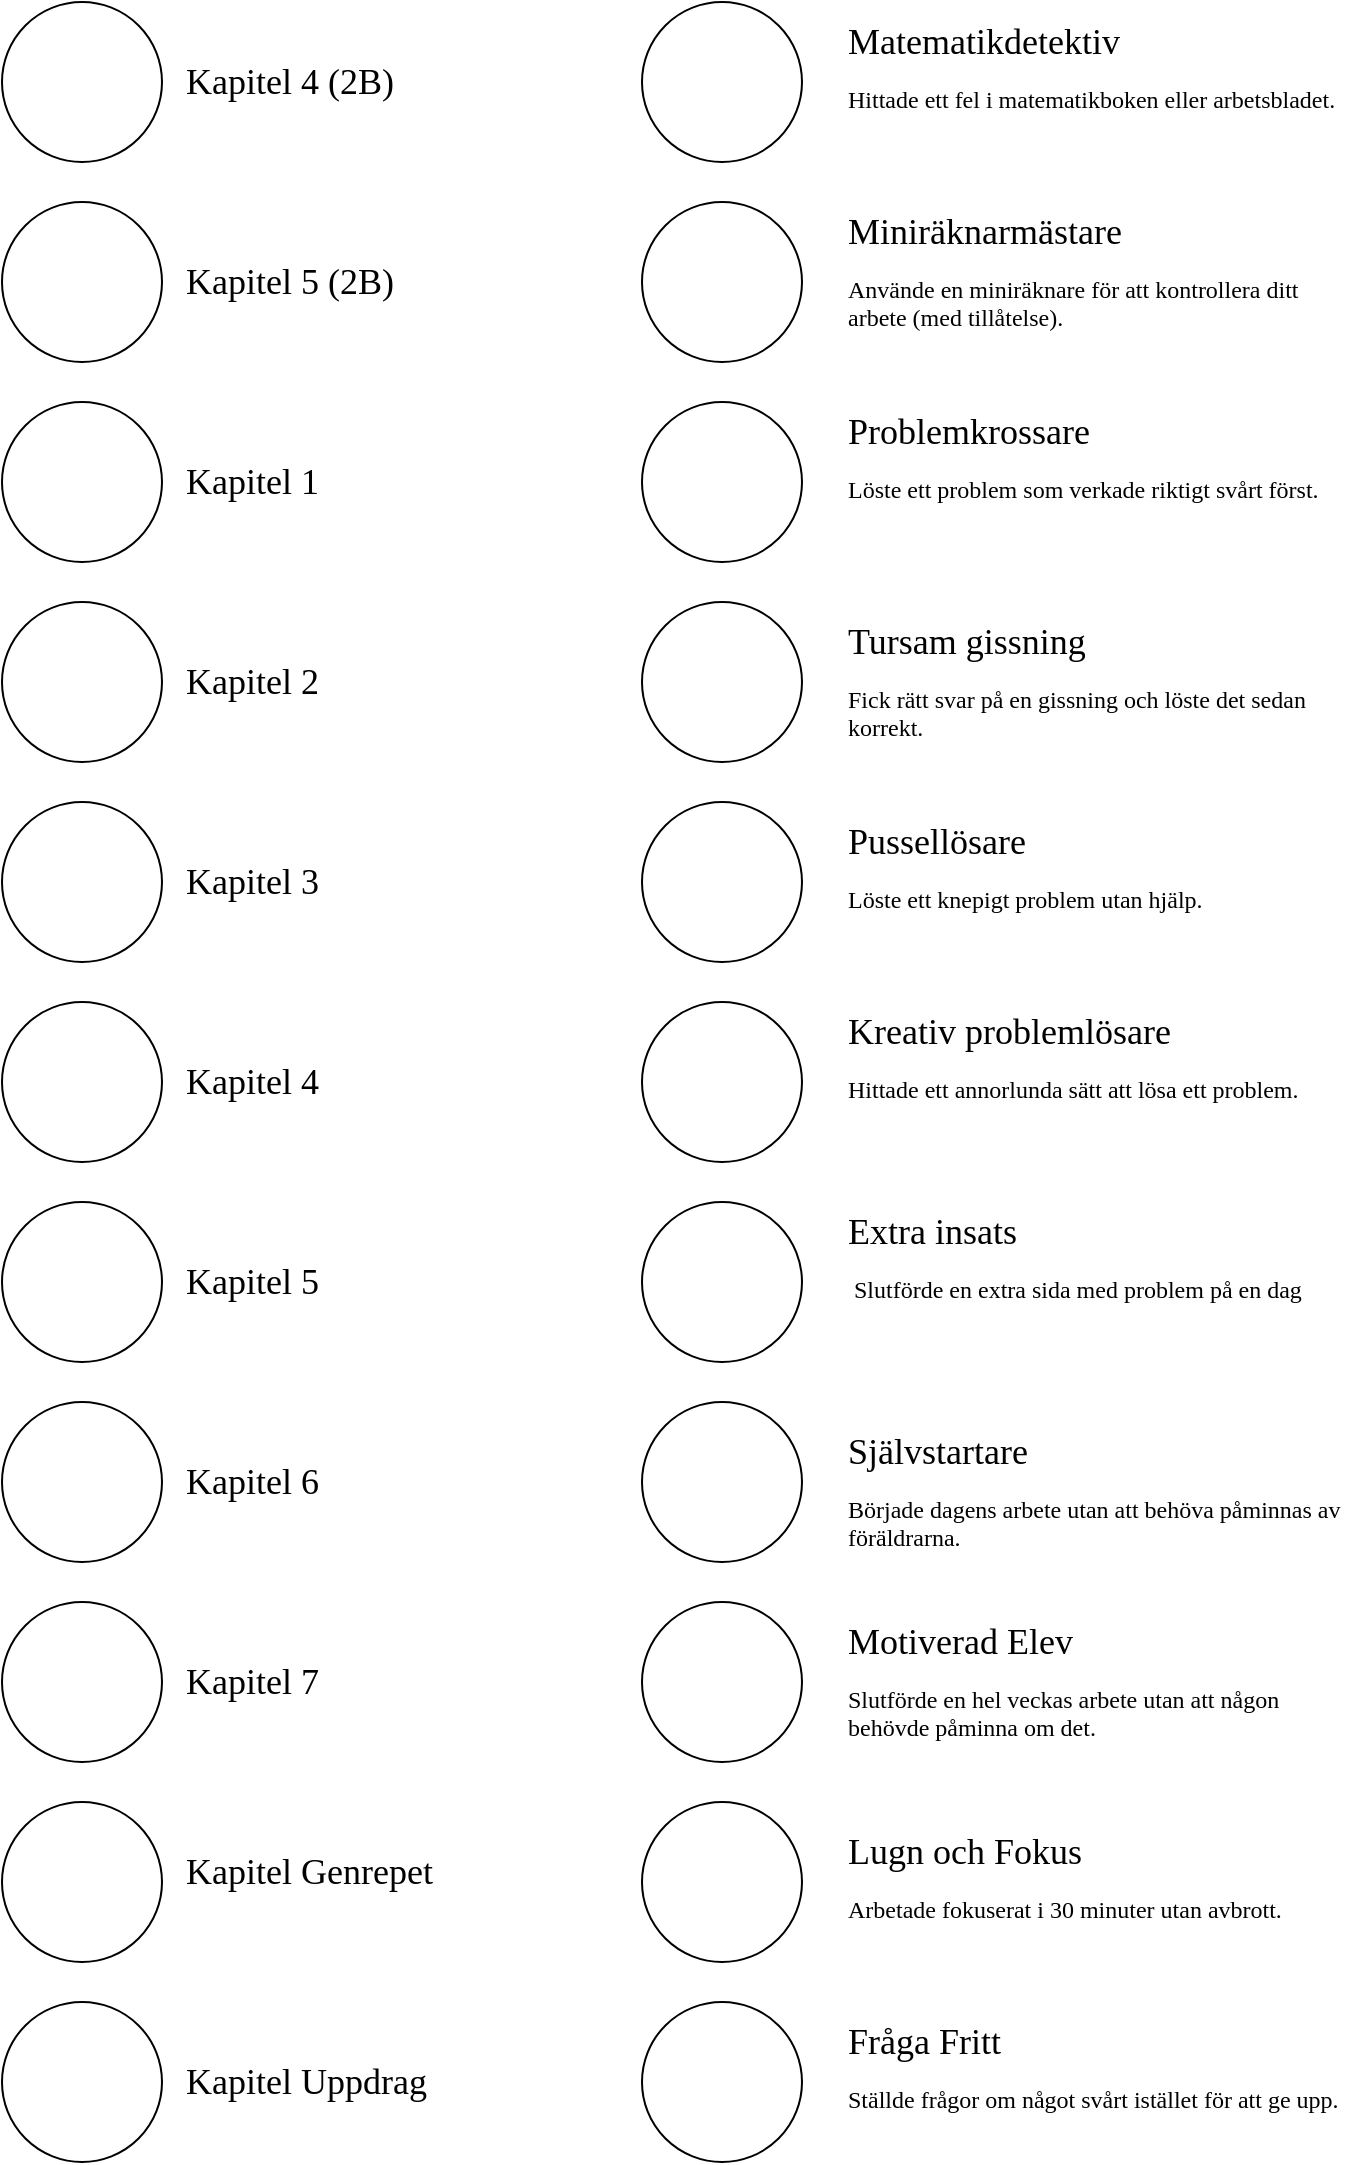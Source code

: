 <mxfile version="24.7.8">
  <diagram name="Page-1" id="vUajI5pDDpHhyEbEt2M-">
    <mxGraphModel dx="1728" dy="865" grid="1" gridSize="10" guides="1" tooltips="1" connect="1" arrows="1" fold="1" page="1" pageScale="1" pageWidth="827" pageHeight="1169" math="0" shadow="0">
      <root>
        <mxCell id="0" />
        <mxCell id="1" parent="0" />
        <mxCell id="l0hJV1KPmtoJcpVpHHSA-1" value="" style="ellipse;whiteSpace=wrap;html=1;aspect=fixed;" vertex="1" parent="1">
          <mxGeometry x="39" y="240" width="80" height="80" as="geometry" />
        </mxCell>
        <mxCell id="l0hJV1KPmtoJcpVpHHSA-2" value="Kapitel 1" style="text;html=1;align=left;verticalAlign=middle;whiteSpace=wrap;rounded=0;fontFamily=Comic Sans MS;fontSize=18;" vertex="1" parent="1">
          <mxGeometry x="129" y="265" width="230" height="30" as="geometry" />
        </mxCell>
        <mxCell id="l0hJV1KPmtoJcpVpHHSA-5" value="" style="ellipse;whiteSpace=wrap;html=1;aspect=fixed;" vertex="1" parent="1">
          <mxGeometry x="39" y="340" width="80" height="80" as="geometry" />
        </mxCell>
        <mxCell id="l0hJV1KPmtoJcpVpHHSA-6" value="Kapitel 2" style="text;html=1;align=left;verticalAlign=middle;whiteSpace=wrap;rounded=0;fontFamily=Comic Sans MS;fontSize=18;" vertex="1" parent="1">
          <mxGeometry x="129" y="365" width="230" height="30" as="geometry" />
        </mxCell>
        <mxCell id="l0hJV1KPmtoJcpVpHHSA-8" value="" style="ellipse;whiteSpace=wrap;html=1;aspect=fixed;" vertex="1" parent="1">
          <mxGeometry x="39" y="440" width="80" height="80" as="geometry" />
        </mxCell>
        <mxCell id="l0hJV1KPmtoJcpVpHHSA-9" value="Kapitel 3" style="text;html=1;align=left;verticalAlign=middle;whiteSpace=wrap;rounded=0;fontFamily=Comic Sans MS;fontSize=18;" vertex="1" parent="1">
          <mxGeometry x="129" y="465" width="230" height="30" as="geometry" />
        </mxCell>
        <mxCell id="l0hJV1KPmtoJcpVpHHSA-11" value="" style="ellipse;whiteSpace=wrap;html=1;aspect=fixed;" vertex="1" parent="1">
          <mxGeometry x="39" y="540" width="80" height="80" as="geometry" />
        </mxCell>
        <mxCell id="l0hJV1KPmtoJcpVpHHSA-12" value="Kapitel 4" style="text;html=1;align=left;verticalAlign=middle;whiteSpace=wrap;rounded=0;fontFamily=Comic Sans MS;fontSize=18;" vertex="1" parent="1">
          <mxGeometry x="129" y="565" width="230" height="30" as="geometry" />
        </mxCell>
        <mxCell id="l0hJV1KPmtoJcpVpHHSA-14" value="" style="ellipse;whiteSpace=wrap;html=1;aspect=fixed;" vertex="1" parent="1">
          <mxGeometry x="39" y="640" width="80" height="80" as="geometry" />
        </mxCell>
        <mxCell id="l0hJV1KPmtoJcpVpHHSA-15" value="Kapitel 5" style="text;html=1;align=left;verticalAlign=middle;whiteSpace=wrap;rounded=0;fontFamily=Comic Sans MS;fontSize=18;" vertex="1" parent="1">
          <mxGeometry x="129" y="665" width="230" height="30" as="geometry" />
        </mxCell>
        <mxCell id="l0hJV1KPmtoJcpVpHHSA-17" value="" style="ellipse;whiteSpace=wrap;html=1;aspect=fixed;" vertex="1" parent="1">
          <mxGeometry x="359" y="40" width="80" height="80" as="geometry" />
        </mxCell>
        <mxCell id="l0hJV1KPmtoJcpVpHHSA-18" value="Matematikdetektiv" style="text;html=1;align=left;verticalAlign=middle;whiteSpace=wrap;rounded=0;fontFamily=Comic Sans MS;fontSize=18;" vertex="1" parent="1">
          <mxGeometry x="460" y="45" width="230" height="30" as="geometry" />
        </mxCell>
        <mxCell id="l0hJV1KPmtoJcpVpHHSA-19" value="Hittade ett fel i matematikboken eller arbetsbladet." style="text;whiteSpace=wrap;html=1;fontFamily=Comic Sans MS;" vertex="1" parent="1">
          <mxGeometry x="460" y="75" width="250" height="40" as="geometry" />
        </mxCell>
        <mxCell id="l0hJV1KPmtoJcpVpHHSA-20" value="" style="ellipse;whiteSpace=wrap;html=1;aspect=fixed;" vertex="1" parent="1">
          <mxGeometry x="359" y="140" width="80" height="80" as="geometry" />
        </mxCell>
        <mxCell id="l0hJV1KPmtoJcpVpHHSA-21" value="Miniräknarmästare" style="text;html=1;align=left;verticalAlign=middle;whiteSpace=wrap;rounded=0;fontFamily=Comic Sans MS;fontSize=18;" vertex="1" parent="1">
          <mxGeometry x="460" y="140" width="230" height="30" as="geometry" />
        </mxCell>
        <mxCell id="l0hJV1KPmtoJcpVpHHSA-22" value="Använde en miniräknare för att kontrollera ditt arbete (med tillåtelse)." style="text;whiteSpace=wrap;html=1;fontFamily=Comic Sans MS;" vertex="1" parent="1">
          <mxGeometry x="460" y="170" width="250" height="40" as="geometry" />
        </mxCell>
        <mxCell id="l0hJV1KPmtoJcpVpHHSA-23" value="" style="ellipse;whiteSpace=wrap;html=1;aspect=fixed;" vertex="1" parent="1">
          <mxGeometry x="359" y="240" width="80" height="80" as="geometry" />
        </mxCell>
        <mxCell id="l0hJV1KPmtoJcpVpHHSA-24" value="Problemkrossare" style="text;html=1;align=left;verticalAlign=middle;whiteSpace=wrap;rounded=0;fontFamily=Comic Sans MS;fontSize=18;" vertex="1" parent="1">
          <mxGeometry x="460" y="240" width="230" height="30" as="geometry" />
        </mxCell>
        <mxCell id="l0hJV1KPmtoJcpVpHHSA-25" value="Löste ett problem som verkade riktigt svårt först." style="text;whiteSpace=wrap;html=1;fontFamily=Comic Sans MS;" vertex="1" parent="1">
          <mxGeometry x="460" y="270" width="250" height="40" as="geometry" />
        </mxCell>
        <mxCell id="l0hJV1KPmtoJcpVpHHSA-26" value="" style="ellipse;whiteSpace=wrap;html=1;aspect=fixed;" vertex="1" parent="1">
          <mxGeometry x="359" y="340" width="80" height="80" as="geometry" />
        </mxCell>
        <mxCell id="l0hJV1KPmtoJcpVpHHSA-27" value="Tursam gissning" style="text;html=1;align=left;verticalAlign=middle;whiteSpace=wrap;rounded=0;fontFamily=Comic Sans MS;fontSize=18;" vertex="1" parent="1">
          <mxGeometry x="460" y="345" width="230" height="30" as="geometry" />
        </mxCell>
        <mxCell id="l0hJV1KPmtoJcpVpHHSA-28" value="Fick rätt svar på en gissning och löste det sedan korrekt." style="text;whiteSpace=wrap;html=1;fontFamily=Comic Sans MS;" vertex="1" parent="1">
          <mxGeometry x="460" y="375" width="250" height="40" as="geometry" />
        </mxCell>
        <mxCell id="l0hJV1KPmtoJcpVpHHSA-29" value="" style="ellipse;whiteSpace=wrap;html=1;aspect=fixed;" vertex="1" parent="1">
          <mxGeometry x="359" y="440" width="80" height="80" as="geometry" />
        </mxCell>
        <mxCell id="l0hJV1KPmtoJcpVpHHSA-30" value="Pussellösare" style="text;html=1;align=left;verticalAlign=middle;whiteSpace=wrap;rounded=0;fontFamily=Comic Sans MS;fontSize=18;" vertex="1" parent="1">
          <mxGeometry x="460" y="445" width="230" height="30" as="geometry" />
        </mxCell>
        <mxCell id="l0hJV1KPmtoJcpVpHHSA-31" value="Löste ett knepigt problem utan hjälp." style="text;whiteSpace=wrap;html=1;fontFamily=Comic Sans MS;" vertex="1" parent="1">
          <mxGeometry x="460" y="475" width="250" height="40" as="geometry" />
        </mxCell>
        <mxCell id="l0hJV1KPmtoJcpVpHHSA-38" value="" style="ellipse;whiteSpace=wrap;html=1;aspect=fixed;" vertex="1" parent="1">
          <mxGeometry x="39" y="740" width="80" height="80" as="geometry" />
        </mxCell>
        <mxCell id="l0hJV1KPmtoJcpVpHHSA-39" value="Kapitel 6" style="text;html=1;align=left;verticalAlign=middle;whiteSpace=wrap;rounded=0;fontFamily=Comic Sans MS;fontSize=18;" vertex="1" parent="1">
          <mxGeometry x="129" y="765" width="230" height="30" as="geometry" />
        </mxCell>
        <mxCell id="l0hJV1KPmtoJcpVpHHSA-41" value="" style="ellipse;whiteSpace=wrap;html=1;aspect=fixed;" vertex="1" parent="1">
          <mxGeometry x="39" y="840" width="80" height="80" as="geometry" />
        </mxCell>
        <mxCell id="l0hJV1KPmtoJcpVpHHSA-42" value="Kapitel 7" style="text;html=1;align=left;verticalAlign=middle;whiteSpace=wrap;rounded=0;fontFamily=Comic Sans MS;fontSize=18;" vertex="1" parent="1">
          <mxGeometry x="129" y="865" width="230" height="30" as="geometry" />
        </mxCell>
        <mxCell id="l0hJV1KPmtoJcpVpHHSA-44" value="" style="ellipse;whiteSpace=wrap;html=1;aspect=fixed;" vertex="1" parent="1">
          <mxGeometry x="39" y="940" width="80" height="80" as="geometry" />
        </mxCell>
        <mxCell id="l0hJV1KPmtoJcpVpHHSA-45" value="Kapitel Genrepet" style="text;html=1;align=left;verticalAlign=middle;whiteSpace=wrap;rounded=0;fontFamily=Comic Sans MS;fontSize=18;" vertex="1" parent="1">
          <mxGeometry x="129" y="960" width="230" height="30" as="geometry" />
        </mxCell>
        <mxCell id="l0hJV1KPmtoJcpVpHHSA-47" value="" style="ellipse;whiteSpace=wrap;html=1;aspect=fixed;" vertex="1" parent="1">
          <mxGeometry x="39" y="1040" width="80" height="80" as="geometry" />
        </mxCell>
        <mxCell id="l0hJV1KPmtoJcpVpHHSA-48" value="Kapitel Uppdrag" style="text;html=1;align=left;verticalAlign=middle;whiteSpace=wrap;rounded=0;fontFamily=Comic Sans MS;fontSize=18;" vertex="1" parent="1">
          <mxGeometry x="129" y="1065" width="230" height="30" as="geometry" />
        </mxCell>
        <mxCell id="l0hJV1KPmtoJcpVpHHSA-50" value="" style="ellipse;whiteSpace=wrap;html=1;aspect=fixed;" vertex="1" parent="1">
          <mxGeometry x="359" y="540" width="80" height="80" as="geometry" />
        </mxCell>
        <mxCell id="l0hJV1KPmtoJcpVpHHSA-51" value="Kreativ problemlösare" style="text;html=1;align=left;verticalAlign=middle;whiteSpace=wrap;rounded=0;fontFamily=Comic Sans MS;fontSize=18;" vertex="1" parent="1">
          <mxGeometry x="460" y="540" width="230" height="30" as="geometry" />
        </mxCell>
        <mxCell id="l0hJV1KPmtoJcpVpHHSA-52" value="Hittade ett annorlunda sätt att lösa ett problem." style="text;whiteSpace=wrap;html=1;fontFamily=Comic Sans MS;" vertex="1" parent="1">
          <mxGeometry x="460" y="570" width="250" height="40" as="geometry" />
        </mxCell>
        <mxCell id="l0hJV1KPmtoJcpVpHHSA-53" value="" style="ellipse;whiteSpace=wrap;html=1;aspect=fixed;" vertex="1" parent="1">
          <mxGeometry x="359" y="640" width="80" height="80" as="geometry" />
        </mxCell>
        <mxCell id="l0hJV1KPmtoJcpVpHHSA-54" value="Extra insats" style="text;html=1;align=left;verticalAlign=middle;whiteSpace=wrap;rounded=0;fontFamily=Comic Sans MS;fontSize=18;" vertex="1" parent="1">
          <mxGeometry x="460" y="640" width="230" height="30" as="geometry" />
        </mxCell>
        <mxCell id="l0hJV1KPmtoJcpVpHHSA-55" value="&amp;nbsp;Slutförde en extra sida med problem på en dag" style="text;whiteSpace=wrap;html=1;fontFamily=Comic Sans MS;" vertex="1" parent="1">
          <mxGeometry x="460" y="670" width="250" height="40" as="geometry" />
        </mxCell>
        <mxCell id="l0hJV1KPmtoJcpVpHHSA-56" value="" style="ellipse;whiteSpace=wrap;html=1;aspect=fixed;" vertex="1" parent="1">
          <mxGeometry x="359" y="740" width="80" height="80" as="geometry" />
        </mxCell>
        <mxCell id="l0hJV1KPmtoJcpVpHHSA-57" value="Självstartare" style="text;html=1;align=left;verticalAlign=middle;whiteSpace=wrap;rounded=0;fontFamily=Comic Sans MS;fontSize=18;" vertex="1" parent="1">
          <mxGeometry x="460" y="750" width="230" height="30" as="geometry" />
        </mxCell>
        <mxCell id="l0hJV1KPmtoJcpVpHHSA-58" value="Började dagens arbete utan att behöva påminnas av föräldrarna." style="text;whiteSpace=wrap;html=1;fontFamily=Comic Sans MS;" vertex="1" parent="1">
          <mxGeometry x="460" y="780" width="250" height="40" as="geometry" />
        </mxCell>
        <mxCell id="l0hJV1KPmtoJcpVpHHSA-59" value="" style="ellipse;whiteSpace=wrap;html=1;aspect=fixed;" vertex="1" parent="1">
          <mxGeometry x="359" y="840" width="80" height="80" as="geometry" />
        </mxCell>
        <mxCell id="l0hJV1KPmtoJcpVpHHSA-60" value="Motiverad Elev" style="text;html=1;align=left;verticalAlign=middle;whiteSpace=wrap;rounded=0;fontFamily=Comic Sans MS;fontSize=18;" vertex="1" parent="1">
          <mxGeometry x="460" y="845" width="230" height="30" as="geometry" />
        </mxCell>
        <mxCell id="l0hJV1KPmtoJcpVpHHSA-61" value="Slutförde en hel veckas arbete utan att någon behövde påminna om det." style="text;whiteSpace=wrap;html=1;fontFamily=Comic Sans MS;" vertex="1" parent="1">
          <mxGeometry x="460" y="875" width="250" height="40" as="geometry" />
        </mxCell>
        <mxCell id="l0hJV1KPmtoJcpVpHHSA-62" value="" style="ellipse;whiteSpace=wrap;html=1;aspect=fixed;" vertex="1" parent="1">
          <mxGeometry x="39" y="40" width="80" height="80" as="geometry" />
        </mxCell>
        <mxCell id="l0hJV1KPmtoJcpVpHHSA-63" value="Kapitel 4 (2B)" style="text;html=1;align=left;verticalAlign=middle;whiteSpace=wrap;rounded=0;fontFamily=Comic Sans MS;fontSize=18;" vertex="1" parent="1">
          <mxGeometry x="129" y="65" width="230" height="30" as="geometry" />
        </mxCell>
        <mxCell id="l0hJV1KPmtoJcpVpHHSA-64" value="" style="ellipse;whiteSpace=wrap;html=1;aspect=fixed;" vertex="1" parent="1">
          <mxGeometry x="39" y="140" width="80" height="80" as="geometry" />
        </mxCell>
        <mxCell id="l0hJV1KPmtoJcpVpHHSA-65" value="Kapitel 5 (2B)" style="text;html=1;align=left;verticalAlign=middle;whiteSpace=wrap;rounded=0;fontFamily=Comic Sans MS;fontSize=18;" vertex="1" parent="1">
          <mxGeometry x="129" y="165" width="230" height="30" as="geometry" />
        </mxCell>
        <mxCell id="l0hJV1KPmtoJcpVpHHSA-66" value="" style="ellipse;whiteSpace=wrap;html=1;aspect=fixed;" vertex="1" parent="1">
          <mxGeometry x="359" y="940" width="80" height="80" as="geometry" />
        </mxCell>
        <mxCell id="l0hJV1KPmtoJcpVpHHSA-67" value="Lugn och Fokus" style="text;html=1;align=left;verticalAlign=middle;whiteSpace=wrap;rounded=0;fontFamily=Comic Sans MS;fontSize=18;" vertex="1" parent="1">
          <mxGeometry x="460" y="950" width="230" height="30" as="geometry" />
        </mxCell>
        <mxCell id="l0hJV1KPmtoJcpVpHHSA-68" value="Arbetade fokuserat i 30 minuter utan avbrott." style="text;whiteSpace=wrap;html=1;fontFamily=Comic Sans MS;" vertex="1" parent="1">
          <mxGeometry x="460" y="980" width="250" height="40" as="geometry" />
        </mxCell>
        <mxCell id="l0hJV1KPmtoJcpVpHHSA-69" value="" style="ellipse;whiteSpace=wrap;html=1;aspect=fixed;" vertex="1" parent="1">
          <mxGeometry x="359" y="1040" width="80" height="80" as="geometry" />
        </mxCell>
        <mxCell id="l0hJV1KPmtoJcpVpHHSA-70" value="Fråga Fritt" style="text;html=1;align=left;verticalAlign=middle;whiteSpace=wrap;rounded=0;fontFamily=Comic Sans MS;fontSize=18;" vertex="1" parent="1">
          <mxGeometry x="460" y="1045" width="230" height="30" as="geometry" />
        </mxCell>
        <mxCell id="l0hJV1KPmtoJcpVpHHSA-71" value="Ställde frågor om något svårt istället för att ge upp." style="text;whiteSpace=wrap;html=1;fontFamily=Comic Sans MS;" vertex="1" parent="1">
          <mxGeometry x="460" y="1075" width="250" height="40" as="geometry" />
        </mxCell>
      </root>
    </mxGraphModel>
  </diagram>
</mxfile>
